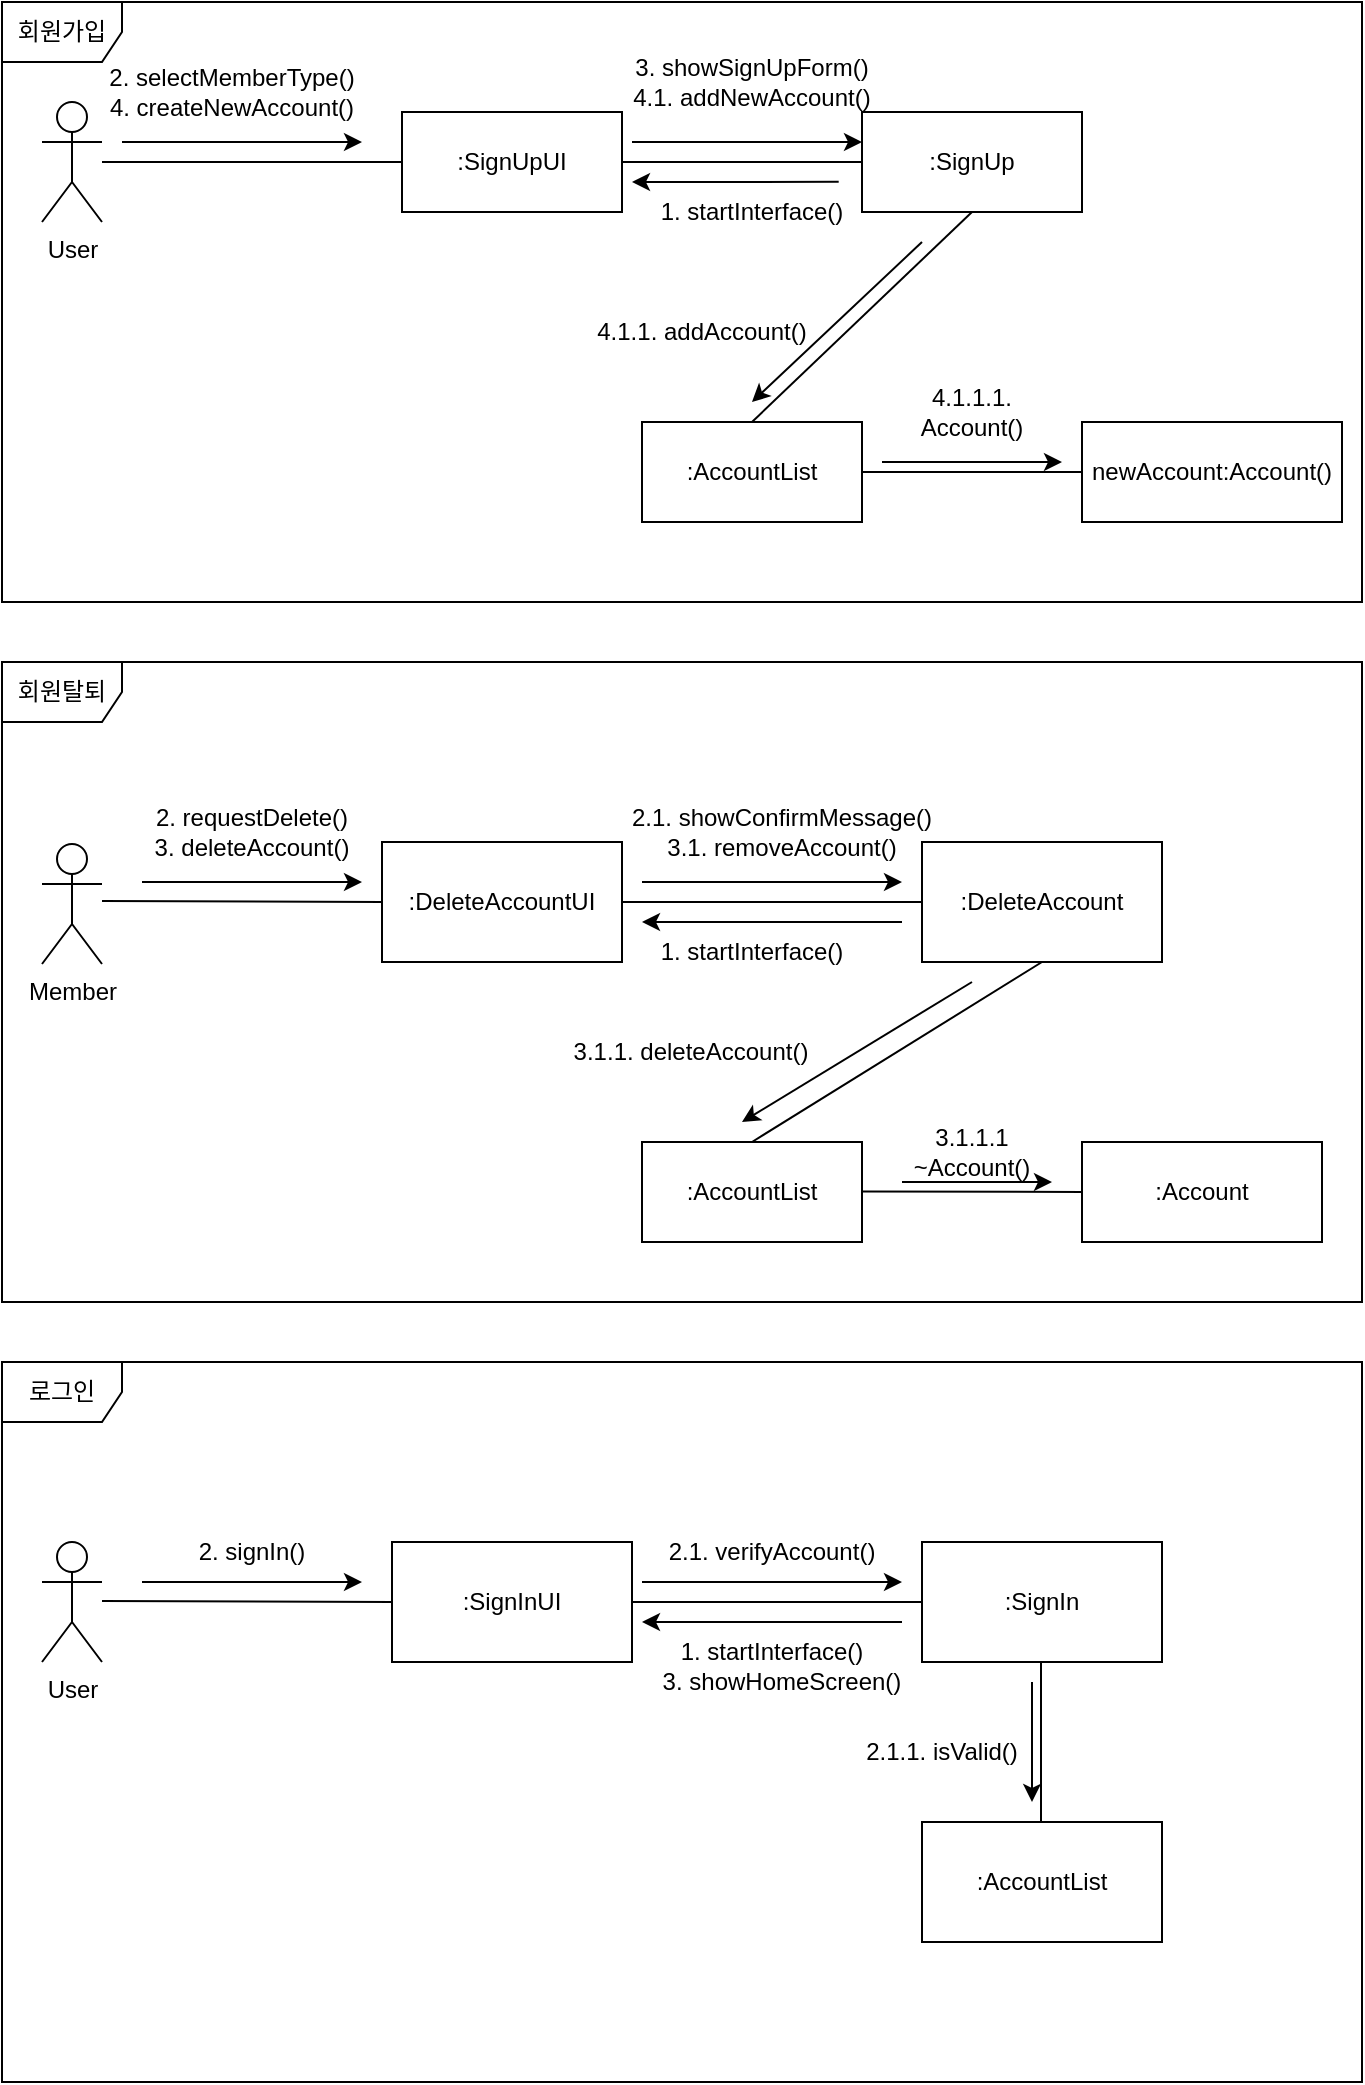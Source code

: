 <mxfile version="21.2.8" type="device" pages="3">
  <diagram name="cd-1" id="mp7kEBU_f_HY3jRFhSS2">
    <mxGraphModel dx="1103" dy="657" grid="1" gridSize="10" guides="1" tooltips="1" connect="1" arrows="1" fold="1" page="1" pageScale="1" pageWidth="850" pageHeight="1100" math="0" shadow="0">
      <root>
        <mxCell id="0" />
        <mxCell id="1" parent="0" />
        <mxCell id="x7YrEeYMQ8s5IJfI4IxA-1" value="User" style="shape=umlActor;verticalLabelPosition=bottom;verticalAlign=top;html=1;outlineConnect=0;" parent="1" vertex="1">
          <mxGeometry x="100" y="810" width="30" height="60" as="geometry" />
        </mxCell>
        <mxCell id="vqhhumunK9ufTBRM4oUW-1" value=":SignInUI" style="rounded=0;whiteSpace=wrap;html=1;" parent="1" vertex="1">
          <mxGeometry x="275" y="810" width="120" height="60" as="geometry" />
        </mxCell>
        <mxCell id="vqhhumunK9ufTBRM4oUW-2" value=":SignIn" style="rounded=0;whiteSpace=wrap;html=1;" parent="1" vertex="1">
          <mxGeometry x="540" y="810" width="120" height="60" as="geometry" />
        </mxCell>
        <mxCell id="vqhhumunK9ufTBRM4oUW-4" value="" style="endArrow=none;html=1;rounded=0;entryX=0;entryY=0.5;entryDx=0;entryDy=0;" parent="1" target="vqhhumunK9ufTBRM4oUW-1" edge="1">
          <mxGeometry width="50" height="50" relative="1" as="geometry">
            <mxPoint x="130" y="839.5" as="sourcePoint" />
            <mxPoint x="290" y="830" as="targetPoint" />
          </mxGeometry>
        </mxCell>
        <mxCell id="vqhhumunK9ufTBRM4oUW-5" value="" style="endArrow=none;html=1;rounded=0;entryX=0;entryY=0.5;entryDx=0;entryDy=0;exitX=1;exitY=0.5;exitDx=0;exitDy=0;" parent="1" source="vqhhumunK9ufTBRM4oUW-1" target="vqhhumunK9ufTBRM4oUW-2" edge="1">
          <mxGeometry width="50" height="50" relative="1" as="geometry">
            <mxPoint x="420" y="839.5" as="sourcePoint" />
            <mxPoint x="590" y="840" as="targetPoint" />
          </mxGeometry>
        </mxCell>
        <mxCell id="vqhhumunK9ufTBRM4oUW-7" value="" style="endArrow=classic;html=1;rounded=0;" parent="1" edge="1">
          <mxGeometry width="50" height="50" relative="1" as="geometry">
            <mxPoint x="150" y="830" as="sourcePoint" />
            <mxPoint x="260" y="830" as="targetPoint" />
          </mxGeometry>
        </mxCell>
        <mxCell id="vqhhumunK9ufTBRM4oUW-8" value="" style="endArrow=classic;html=1;rounded=0;" parent="1" edge="1">
          <mxGeometry width="50" height="50" relative="1" as="geometry">
            <mxPoint x="400" y="830" as="sourcePoint" />
            <mxPoint x="530" y="830" as="targetPoint" />
          </mxGeometry>
        </mxCell>
        <mxCell id="vqhhumunK9ufTBRM4oUW-9" value="" style="endArrow=classic;html=1;rounded=0;" parent="1" edge="1">
          <mxGeometry width="50" height="50" relative="1" as="geometry">
            <mxPoint x="530" y="850" as="sourcePoint" />
            <mxPoint x="400" y="850" as="targetPoint" />
          </mxGeometry>
        </mxCell>
        <mxCell id="vqhhumunK9ufTBRM4oUW-11" value="로그인" style="shape=umlFrame;whiteSpace=wrap;html=1;pointerEvents=0;" parent="1" vertex="1">
          <mxGeometry x="80" y="720" width="680" height="360" as="geometry" />
        </mxCell>
        <mxCell id="vqhhumunK9ufTBRM4oUW-12" value="User" style="shape=umlActor;verticalLabelPosition=bottom;verticalAlign=top;html=1;" parent="1" vertex="1">
          <mxGeometry x="100" y="90" width="30" height="60" as="geometry" />
        </mxCell>
        <mxCell id="vqhhumunK9ufTBRM4oUW-14" value=":SignUpUI" style="html=1;whiteSpace=wrap;" parent="1" vertex="1">
          <mxGeometry x="280" y="95" width="110" height="50" as="geometry" />
        </mxCell>
        <mxCell id="vqhhumunK9ufTBRM4oUW-15" value=":SignUp" style="html=1;whiteSpace=wrap;" parent="1" vertex="1">
          <mxGeometry x="510" y="95" width="110" height="50" as="geometry" />
        </mxCell>
        <mxCell id="vqhhumunK9ufTBRM4oUW-16" value="newAccount:Account()" style="html=1;whiteSpace=wrap;" parent="1" vertex="1">
          <mxGeometry x="620" y="250" width="130" height="50" as="geometry" />
        </mxCell>
        <mxCell id="vqhhumunK9ufTBRM4oUW-19" value="" style="endArrow=none;html=1;rounded=0;entryX=0;entryY=0.5;entryDx=0;entryDy=0;" parent="1" target="vqhhumunK9ufTBRM4oUW-14" edge="1">
          <mxGeometry width="50" height="50" relative="1" as="geometry">
            <mxPoint x="130" y="120" as="sourcePoint" />
            <mxPoint x="180" y="70" as="targetPoint" />
          </mxGeometry>
        </mxCell>
        <mxCell id="vqhhumunK9ufTBRM4oUW-20" value="" style="endArrow=none;html=1;rounded=0;entryX=0;entryY=0.5;entryDx=0;entryDy=0;" parent="1" target="vqhhumunK9ufTBRM4oUW-15" edge="1">
          <mxGeometry width="50" height="50" relative="1" as="geometry">
            <mxPoint x="390" y="120" as="sourcePoint" />
            <mxPoint x="440" y="70" as="targetPoint" />
          </mxGeometry>
        </mxCell>
        <mxCell id="vqhhumunK9ufTBRM4oUW-24" value="" style="endArrow=classic;html=1;rounded=0;" parent="1" edge="1">
          <mxGeometry width="50" height="50" relative="1" as="geometry">
            <mxPoint x="140" y="110" as="sourcePoint" />
            <mxPoint x="260" y="110" as="targetPoint" />
          </mxGeometry>
        </mxCell>
        <mxCell id="vqhhumunK9ufTBRM4oUW-25" value="" style="endArrow=classic;html=1;rounded=0;" parent="1" edge="1">
          <mxGeometry width="50" height="50" relative="1" as="geometry">
            <mxPoint x="395" y="110" as="sourcePoint" />
            <mxPoint x="510" y="110" as="targetPoint" />
          </mxGeometry>
        </mxCell>
        <mxCell id="vqhhumunK9ufTBRM4oUW-27" value="2. selectMemberType()&lt;br&gt;4. createNewAccount()" style="text;html=1;strokeColor=none;fillColor=none;align=center;verticalAlign=middle;whiteSpace=wrap;rounded=0;" parent="1" vertex="1">
          <mxGeometry x="130" y="70" width="130" height="30" as="geometry" />
        </mxCell>
        <mxCell id="vqhhumunK9ufTBRM4oUW-29" value="3. showSignUpForm()&lt;br&gt;4.1. addNewAccount()" style="text;html=1;strokeColor=none;fillColor=none;align=center;verticalAlign=middle;whiteSpace=wrap;rounded=0;" parent="1" vertex="1">
          <mxGeometry x="365" y="65" width="180" height="30" as="geometry" />
        </mxCell>
        <mxCell id="vqhhumunK9ufTBRM4oUW-31" value="4.1.1.1. Account()" style="text;html=1;strokeColor=none;fillColor=none;align=center;verticalAlign=middle;whiteSpace=wrap;rounded=0;" parent="1" vertex="1">
          <mxGeometry x="535" y="230" width="60" height="30" as="geometry" />
        </mxCell>
        <mxCell id="vqhhumunK9ufTBRM4oUW-32" value="회원가입" style="shape=umlFrame;whiteSpace=wrap;html=1;pointerEvents=0;" parent="1" vertex="1">
          <mxGeometry x="80" y="40" width="680" height="300" as="geometry" />
        </mxCell>
        <mxCell id="vqhhumunK9ufTBRM4oUW-33" value="Member" style="shape=umlActor;verticalLabelPosition=bottom;verticalAlign=top;html=1;outlineConnect=0;" parent="1" vertex="1">
          <mxGeometry x="100" y="461" width="30" height="60" as="geometry" />
        </mxCell>
        <mxCell id="vqhhumunK9ufTBRM4oUW-34" value=":DeleteAccountUI" style="rounded=0;whiteSpace=wrap;html=1;" parent="1" vertex="1">
          <mxGeometry x="270" y="460" width="120" height="60" as="geometry" />
        </mxCell>
        <mxCell id="vqhhumunK9ufTBRM4oUW-35" value=":DeleteAccount" style="rounded=0;whiteSpace=wrap;html=1;" parent="1" vertex="1">
          <mxGeometry x="540" y="460" width="120" height="60" as="geometry" />
        </mxCell>
        <mxCell id="vqhhumunK9ufTBRM4oUW-36" value=":Account" style="rounded=0;whiteSpace=wrap;html=1;" parent="1" vertex="1">
          <mxGeometry x="620" y="610" width="120" height="50" as="geometry" />
        </mxCell>
        <mxCell id="vqhhumunK9ufTBRM4oUW-37" value="" style="endArrow=none;html=1;rounded=0;entryX=0;entryY=0.5;entryDx=0;entryDy=0;" parent="1" target="vqhhumunK9ufTBRM4oUW-34" edge="1">
          <mxGeometry width="50" height="50" relative="1" as="geometry">
            <mxPoint x="130" y="489.5" as="sourcePoint" />
            <mxPoint x="290" y="480" as="targetPoint" />
          </mxGeometry>
        </mxCell>
        <mxCell id="vqhhumunK9ufTBRM4oUW-38" value="" style="endArrow=none;html=1;rounded=0;entryX=0;entryY=0.5;entryDx=0;entryDy=0;exitX=1;exitY=0.5;exitDx=0;exitDy=0;" parent="1" source="vqhhumunK9ufTBRM4oUW-34" target="vqhhumunK9ufTBRM4oUW-35" edge="1">
          <mxGeometry width="50" height="50" relative="1" as="geometry">
            <mxPoint x="420" y="489.5" as="sourcePoint" />
            <mxPoint x="590" y="490" as="targetPoint" />
          </mxGeometry>
        </mxCell>
        <mxCell id="vqhhumunK9ufTBRM4oUW-40" value="" style="endArrow=classic;html=1;rounded=0;" parent="1" edge="1">
          <mxGeometry width="50" height="50" relative="1" as="geometry">
            <mxPoint x="150" y="480" as="sourcePoint" />
            <mxPoint x="260" y="480" as="targetPoint" />
          </mxGeometry>
        </mxCell>
        <mxCell id="vqhhumunK9ufTBRM4oUW-41" value="" style="endArrow=classic;html=1;rounded=0;" parent="1" edge="1">
          <mxGeometry width="50" height="50" relative="1" as="geometry">
            <mxPoint x="400" y="480" as="sourcePoint" />
            <mxPoint x="530" y="480" as="targetPoint" />
          </mxGeometry>
        </mxCell>
        <mxCell id="vqhhumunK9ufTBRM4oUW-42" value="" style="endArrow=classic;html=1;rounded=0;" parent="1" edge="1">
          <mxGeometry width="50" height="50" relative="1" as="geometry">
            <mxPoint x="530" y="500" as="sourcePoint" />
            <mxPoint x="400" y="500" as="targetPoint" />
          </mxGeometry>
        </mxCell>
        <mxCell id="vqhhumunK9ufTBRM4oUW-43" value="" style="endArrow=classic;html=1;rounded=0;" parent="1" edge="1">
          <mxGeometry width="50" height="50" relative="1" as="geometry">
            <mxPoint x="530" y="630" as="sourcePoint" />
            <mxPoint x="605" y="630" as="targetPoint" />
          </mxGeometry>
        </mxCell>
        <mxCell id="vqhhumunK9ufTBRM4oUW-44" value="회원탈퇴" style="shape=umlFrame;whiteSpace=wrap;html=1;pointerEvents=0;" parent="1" vertex="1">
          <mxGeometry x="80" y="370" width="680" height="320" as="geometry" />
        </mxCell>
        <mxCell id="eeyjSRzWcwsqvVGfKqYl-1" value="2. requestDelete()&lt;br&gt;3. deleteAccount()" style="text;html=1;strokeColor=none;fillColor=none;align=center;verticalAlign=middle;whiteSpace=wrap;rounded=0;" parent="1" vertex="1">
          <mxGeometry x="140" y="440" width="130" height="30" as="geometry" />
        </mxCell>
        <mxCell id="eeyjSRzWcwsqvVGfKqYl-2" value="2.1. showConfirmMessage()&lt;br&gt;3.1. removeAccount()" style="text;html=1;strokeColor=none;fillColor=none;align=center;verticalAlign=middle;whiteSpace=wrap;rounded=0;" parent="1" vertex="1">
          <mxGeometry x="390" y="440" width="160" height="30" as="geometry" />
        </mxCell>
        <mxCell id="eeyjSRzWcwsqvVGfKqYl-3" value="3.1.1.1 ~Account()" style="text;html=1;strokeColor=none;fillColor=none;align=center;verticalAlign=middle;whiteSpace=wrap;rounded=0;" parent="1" vertex="1">
          <mxGeometry x="515" y="600" width="100" height="30" as="geometry" />
        </mxCell>
        <mxCell id="eeyjSRzWcwsqvVGfKqYl-4" value="2. signIn()" style="text;html=1;strokeColor=none;fillColor=none;align=center;verticalAlign=middle;whiteSpace=wrap;rounded=0;" parent="1" vertex="1">
          <mxGeometry x="160" y="800" width="90" height="30" as="geometry" />
        </mxCell>
        <mxCell id="eeyjSRzWcwsqvVGfKqYl-7" value="2.1. verifyAccount()" style="text;html=1;strokeColor=none;fillColor=none;align=center;verticalAlign=middle;whiteSpace=wrap;rounded=0;" parent="1" vertex="1">
          <mxGeometry x="390" y="800" width="150" height="30" as="geometry" />
        </mxCell>
        <mxCell id="eeyjSRzWcwsqvVGfKqYl-10" value="3. showHomeScreen()" style="text;html=1;strokeColor=none;fillColor=none;align=center;verticalAlign=middle;whiteSpace=wrap;rounded=0;" parent="1" vertex="1">
          <mxGeometry x="395" y="870" width="150" height="20" as="geometry" />
        </mxCell>
        <mxCell id="Hj-MTvASlr3O0-cF6hzb-1" value="1. startInterface()" style="text;html=1;strokeColor=none;fillColor=none;align=center;verticalAlign=middle;whiteSpace=wrap;rounded=0;" parent="1" vertex="1">
          <mxGeometry x="390" y="850" width="150" height="30" as="geometry" />
        </mxCell>
        <mxCell id="Hj-MTvASlr3O0-cF6hzb-2" value="" style="endArrow=classic;html=1;rounded=0;exitX=0.789;exitY=-0.003;exitDx=0;exitDy=0;exitPerimeter=0;" parent="1" source="Hj-MTvASlr3O0-cF6hzb-4" edge="1">
          <mxGeometry width="50" height="50" relative="1" as="geometry">
            <mxPoint x="520" y="130" as="sourcePoint" />
            <mxPoint x="395" y="130" as="targetPoint" />
          </mxGeometry>
        </mxCell>
        <mxCell id="Hj-MTvASlr3O0-cF6hzb-3" value="1. startInterface()" style="text;html=1;strokeColor=none;fillColor=none;align=center;verticalAlign=middle;whiteSpace=wrap;rounded=0;" parent="1" vertex="1">
          <mxGeometry x="380" y="500" width="150" height="30" as="geometry" />
        </mxCell>
        <mxCell id="Hj-MTvASlr3O0-cF6hzb-4" value="1. startInterface()" style="text;html=1;strokeColor=none;fillColor=none;align=center;verticalAlign=middle;whiteSpace=wrap;rounded=0;" parent="1" vertex="1">
          <mxGeometry x="380" y="130" width="150" height="30" as="geometry" />
        </mxCell>
        <mxCell id="97InJwAG1MKRn8mJAkvw-1" value=":AccountList" style="rounded=0;whiteSpace=wrap;html=1;" parent="1" vertex="1">
          <mxGeometry x="540" y="950" width="120" height="60" as="geometry" />
        </mxCell>
        <mxCell id="Sprh8E91vI7nFBq3eA97-1" value="" style="endArrow=none;html=1;rounded=0;entryX=0.5;entryY=1;entryDx=0;entryDy=0;" parent="1" edge="1">
          <mxGeometry width="50" height="50" relative="1" as="geometry">
            <mxPoint x="599.5" y="950" as="sourcePoint" />
            <mxPoint x="599.5" y="870" as="targetPoint" />
          </mxGeometry>
        </mxCell>
        <mxCell id="Sprh8E91vI7nFBq3eA97-2" value="2.1.1. isValid()" style="text;html=1;strokeColor=none;fillColor=none;align=center;verticalAlign=middle;whiteSpace=wrap;rounded=0;" parent="1" vertex="1">
          <mxGeometry x="450" y="900" width="200" height="30" as="geometry" />
        </mxCell>
        <mxCell id="Sprh8E91vI7nFBq3eA97-3" value="" style="endArrow=classic;html=1;rounded=0;" parent="1" edge="1">
          <mxGeometry width="50" height="50" relative="1" as="geometry">
            <mxPoint x="595" y="880" as="sourcePoint" />
            <mxPoint x="595" y="940" as="targetPoint" />
          </mxGeometry>
        </mxCell>
        <mxCell id="n9gB64xSCZTdNQCZ596y-1" value=":AccountList" style="html=1;whiteSpace=wrap;" parent="1" vertex="1">
          <mxGeometry x="400" y="250" width="110" height="50" as="geometry" />
        </mxCell>
        <mxCell id="QvjNao4qvGFfeaX7KzSw-3" value="" style="endArrow=classic;html=1;rounded=0;" edge="1" parent="1">
          <mxGeometry width="50" height="50" relative="1" as="geometry">
            <mxPoint x="540" y="160" as="sourcePoint" />
            <mxPoint x="455" y="240" as="targetPoint" />
          </mxGeometry>
        </mxCell>
        <mxCell id="QvjNao4qvGFfeaX7KzSw-4" value="" style="endArrow=none;html=1;rounded=0;exitX=0.5;exitY=0;exitDx=0;exitDy=0;" edge="1" parent="1" source="n9gB64xSCZTdNQCZ596y-1">
          <mxGeometry width="50" height="50" relative="1" as="geometry">
            <mxPoint x="515" y="195" as="sourcePoint" />
            <mxPoint x="565" y="145" as="targetPoint" />
          </mxGeometry>
        </mxCell>
        <mxCell id="QvjNao4qvGFfeaX7KzSw-5" value="4.1.1. addAccount()" style="text;html=1;strokeColor=none;fillColor=none;align=center;verticalAlign=middle;whiteSpace=wrap;rounded=0;" vertex="1" parent="1">
          <mxGeometry x="370" y="190" width="120" height="30" as="geometry" />
        </mxCell>
        <mxCell id="QvjNao4qvGFfeaX7KzSw-6" value=":AccountList" style="html=1;whiteSpace=wrap;" vertex="1" parent="1">
          <mxGeometry x="400" y="610" width="110" height="50" as="geometry" />
        </mxCell>
        <mxCell id="QvjNao4qvGFfeaX7KzSw-7" value="" style="endArrow=none;html=1;rounded=0;exitX=0.5;exitY=0;exitDx=0;exitDy=0;" edge="1" parent="1" source="QvjNao4qvGFfeaX7KzSw-6">
          <mxGeometry width="50" height="50" relative="1" as="geometry">
            <mxPoint x="450" y="625" as="sourcePoint" />
            <mxPoint x="600" y="520" as="targetPoint" />
          </mxGeometry>
        </mxCell>
        <mxCell id="QvjNao4qvGFfeaX7KzSw-10" value="" style="endArrow=classic;html=1;rounded=0;" edge="1" parent="1">
          <mxGeometry width="50" height="50" relative="1" as="geometry">
            <mxPoint x="565" y="530" as="sourcePoint" />
            <mxPoint x="450" y="600" as="targetPoint" />
          </mxGeometry>
        </mxCell>
        <mxCell id="QvjNao4qvGFfeaX7KzSw-11" value="3.1.1. deleteAccount()" style="text;html=1;strokeColor=none;fillColor=none;align=center;verticalAlign=middle;whiteSpace=wrap;rounded=0;" vertex="1" parent="1">
          <mxGeometry x="362" y="550" width="125" height="30" as="geometry" />
        </mxCell>
        <mxCell id="QvjNao4qvGFfeaX7KzSw-13" value="" style="endArrow=classic;html=1;rounded=0;exitX=1;exitY=0.5;exitDx=0;exitDy=0;" edge="1" parent="1">
          <mxGeometry width="50" height="50" relative="1" as="geometry">
            <mxPoint x="520" y="270" as="sourcePoint" />
            <mxPoint x="610" y="270" as="targetPoint" />
          </mxGeometry>
        </mxCell>
        <mxCell id="QvjNao4qvGFfeaX7KzSw-14" value="" style="endArrow=none;html=1;rounded=0;exitX=1;exitY=0.5;exitDx=0;exitDy=0;entryX=0;entryY=0.5;entryDx=0;entryDy=0;" edge="1" parent="1" source="n9gB64xSCZTdNQCZ596y-1" target="vqhhumunK9ufTBRM4oUW-16">
          <mxGeometry width="50" height="50" relative="1" as="geometry">
            <mxPoint x="570" y="330" as="sourcePoint" />
            <mxPoint x="620" y="280" as="targetPoint" />
          </mxGeometry>
        </mxCell>
        <mxCell id="QvjNao4qvGFfeaX7KzSw-15" value="" style="endArrow=none;html=1;rounded=0;exitX=1;exitY=0.5;exitDx=0;exitDy=0;entryX=0;entryY=0.5;entryDx=0;entryDy=0;" edge="1" parent="1" target="vqhhumunK9ufTBRM4oUW-36">
          <mxGeometry width="50" height="50" relative="1" as="geometry">
            <mxPoint x="510" y="634.7" as="sourcePoint" />
            <mxPoint x="605" y="634.99" as="targetPoint" />
          </mxGeometry>
        </mxCell>
      </root>
    </mxGraphModel>
  </diagram>
  <diagram id="QEE8JB87h5NNfzg9t4cS" name="cd-2">
    <mxGraphModel dx="1434" dy="854" grid="1" gridSize="10" guides="1" tooltips="1" connect="1" arrows="1" fold="1" page="1" pageScale="1" pageWidth="850" pageHeight="1100" math="0" shadow="0">
      <root>
        <mxCell id="0" />
        <mxCell id="1" parent="0" />
        <mxCell id="gPK6U9rn6PsHP9oLCfK9-1" value="Member" style="shape=umlActor;verticalLabelPosition=bottom;verticalAlign=top;html=1;outlineConnect=0;" parent="1" vertex="1">
          <mxGeometry x="100" y="170" width="30" height="60" as="geometry" />
        </mxCell>
        <mxCell id="gPK6U9rn6PsHP9oLCfK9-2" value=":SignOutUI" style="rounded=0;whiteSpace=wrap;html=1;" parent="1" vertex="1">
          <mxGeometry x="270" y="170" width="120" height="60" as="geometry" />
        </mxCell>
        <mxCell id="gPK6U9rn6PsHP9oLCfK9-3" value=":SignOut" style="rounded=0;whiteSpace=wrap;html=1;" parent="1" vertex="1">
          <mxGeometry x="540" y="170" width="120" height="60" as="geometry" />
        </mxCell>
        <mxCell id="gPK6U9rn6PsHP9oLCfK9-5" value="" style="endArrow=none;html=1;rounded=0;entryX=0;entryY=0.5;entryDx=0;entryDy=0;" parent="1" target="gPK6U9rn6PsHP9oLCfK9-2" edge="1">
          <mxGeometry width="50" height="50" relative="1" as="geometry">
            <mxPoint x="130" y="199.5" as="sourcePoint" />
            <mxPoint x="290" y="190" as="targetPoint" />
          </mxGeometry>
        </mxCell>
        <mxCell id="gPK6U9rn6PsHP9oLCfK9-6" value="" style="endArrow=none;html=1;rounded=0;entryX=0;entryY=0.5;entryDx=0;entryDy=0;exitX=1;exitY=0.5;exitDx=0;exitDy=0;" parent="1" source="gPK6U9rn6PsHP9oLCfK9-2" target="gPK6U9rn6PsHP9oLCfK9-3" edge="1">
          <mxGeometry width="50" height="50" relative="1" as="geometry">
            <mxPoint x="420" y="199.5" as="sourcePoint" />
            <mxPoint x="590" y="200" as="targetPoint" />
          </mxGeometry>
        </mxCell>
        <mxCell id="gPK6U9rn6PsHP9oLCfK9-8" value="" style="endArrow=classic;html=1;rounded=0;" parent="1" edge="1">
          <mxGeometry width="50" height="50" relative="1" as="geometry">
            <mxPoint x="150" y="190" as="sourcePoint" />
            <mxPoint x="260" y="190" as="targetPoint" />
          </mxGeometry>
        </mxCell>
        <mxCell id="gPK6U9rn6PsHP9oLCfK9-9" value="" style="endArrow=classic;html=1;rounded=0;" parent="1" edge="1">
          <mxGeometry width="50" height="50" relative="1" as="geometry">
            <mxPoint x="400" y="190" as="sourcePoint" />
            <mxPoint x="530" y="190" as="targetPoint" />
          </mxGeometry>
        </mxCell>
        <mxCell id="gPK6U9rn6PsHP9oLCfK9-12" value="로그아웃" style="shape=umlFrame;whiteSpace=wrap;html=1;pointerEvents=0;" parent="1" vertex="1">
          <mxGeometry x="80" y="80" width="600" height="260" as="geometry" />
        </mxCell>
        <mxCell id="gPK6U9rn6PsHP9oLCfK9-15" value="2. signOut()" style="text;html=1;strokeColor=none;fillColor=none;align=center;verticalAlign=middle;whiteSpace=wrap;rounded=0;" parent="1" vertex="1">
          <mxGeometry x="170" y="160" width="70" height="30" as="geometry" />
        </mxCell>
        <mxCell id="gPK6U9rn6PsHP9oLCfK9-16" value="2.1. showFirstScreen()" style="text;html=1;strokeColor=none;fillColor=none;align=center;verticalAlign=middle;whiteSpace=wrap;rounded=0;" parent="1" vertex="1">
          <mxGeometry x="400" y="160" width="135" height="30" as="geometry" />
        </mxCell>
        <mxCell id="J8FvXR_7kJHzzR86mYbf-1" value="" style="endArrow=classic;html=1;rounded=0;" parent="1" edge="1">
          <mxGeometry width="50" height="50" relative="1" as="geometry">
            <mxPoint x="530" y="210" as="sourcePoint" />
            <mxPoint x="400" y="209.5" as="targetPoint" />
          </mxGeometry>
        </mxCell>
        <mxCell id="J8FvXR_7kJHzzR86mYbf-2" value="1. startInterface()" style="text;html=1;strokeColor=none;fillColor=none;align=center;verticalAlign=middle;whiteSpace=wrap;rounded=0;" parent="1" vertex="1">
          <mxGeometry x="401" y="210" width="135" height="30" as="geometry" />
        </mxCell>
      </root>
    </mxGraphModel>
  </diagram>
  <diagram id="vUz4b7leZiVSBEufzH5Q" name="Use case class diagram">
    <mxGraphModel dx="1434" dy="854" grid="1" gridSize="10" guides="1" tooltips="1" connect="1" arrows="1" fold="1" page="1" pageScale="1" pageWidth="850" pageHeight="1100" math="0" shadow="0">
      <root>
        <mxCell id="0" />
        <mxCell id="1" parent="0" />
        <mxCell id="Sx0gdtx4WeoarH13EXGp-1" value="&lt;p style=&quot;margin:0px;margin-top:4px;text-align:center;&quot;&gt;&lt;b&gt;&amp;lt;&amp;lt;boundary&amp;gt;&amp;gt;&lt;/b&gt;&lt;/p&gt;&lt;p style=&quot;margin:0px;margin-top:4px;text-align:center;&quot;&gt;&lt;b&gt;User Interface::SignUpUI&lt;/b&gt;&lt;/p&gt;&lt;hr size=&quot;1&quot;&gt;&lt;p style=&quot;margin:0px;margin-left:4px;&quot;&gt;&lt;br&gt;&lt;/p&gt;&lt;hr size=&quot;1&quot;&gt;&lt;p style=&quot;margin:0px;margin-left:4px;&quot;&gt;selectMemberType()&lt;/p&gt;&lt;p style=&quot;margin:0px;margin-left:4px;&quot;&gt;createNewAccount()&lt;/p&gt;&lt;p style=&quot;margin:0px;margin-left:4px;&quot;&gt;startInterface()&lt;/p&gt;" style="verticalAlign=top;align=left;overflow=fill;fontSize=12;fontFamily=Helvetica;html=1;whiteSpace=wrap;" parent="1" vertex="1">
          <mxGeometry x="120" y="40" width="160" height="120" as="geometry" />
        </mxCell>
        <mxCell id="Sx0gdtx4WeoarH13EXGp-2" value="&lt;p style=&quot;margin:0px;margin-top:4px;text-align:center;&quot;&gt;&lt;b&gt;&amp;lt;&amp;lt;control&amp;gt;&amp;gt;&lt;/b&gt;&lt;/p&gt;&lt;p style=&quot;margin:0px;margin-top:4px;text-align:center;&quot;&gt;&lt;b&gt;Control::SignUp&lt;/b&gt;&lt;/p&gt;&lt;hr size=&quot;1&quot;&gt;&lt;p style=&quot;margin:0px;margin-left:4px;&quot;&gt;&lt;br&gt;&lt;/p&gt;&lt;hr size=&quot;1&quot;&gt;&lt;p style=&quot;margin:0px;margin-left:4px;&quot;&gt;showSignUpForm()&lt;/p&gt;&lt;p style=&quot;margin:0px;margin-left:4px;&quot;&gt;addNewAccount()&lt;/p&gt;" style="verticalAlign=top;align=left;overflow=fill;fontSize=12;fontFamily=Helvetica;html=1;whiteSpace=wrap;" parent="1" vertex="1">
          <mxGeometry x="420" y="40" width="160" height="110" as="geometry" />
        </mxCell>
        <mxCell id="RPu0iS_LpBdkOd3DgQku-1" value="&lt;p style=&quot;margin:0px;margin-top:4px;text-align:center;&quot;&gt;&lt;b&gt;&amp;lt;&amp;lt;entity&amp;gt;&amp;gt;&lt;/b&gt;&lt;/p&gt;&lt;p style=&quot;margin:0px;margin-top:4px;text-align:center;&quot;&gt;&lt;b&gt;Account&lt;/b&gt;&lt;/p&gt;&lt;hr size=&quot;1&quot;&gt;&lt;p style=&quot;margin:0px;margin-left:4px;&quot;&gt;address&lt;/p&gt;&lt;p style=&quot;margin:0px;margin-left:4px;&quot;&gt;phoneNum&lt;/p&gt;&lt;hr size=&quot;1&quot;&gt;&lt;p style=&quot;margin:0px;margin-left:4px;&quot;&gt;&lt;br&gt;&lt;/p&gt;" style="verticalAlign=top;align=left;overflow=fill;fontSize=12;fontFamily=Helvetica;html=1;whiteSpace=wrap;" parent="1" vertex="1">
          <mxGeometry x="270" y="620" width="160" height="110" as="geometry" />
        </mxCell>
        <mxCell id="RPu0iS_LpBdkOd3DgQku-2" value="&lt;p style=&quot;margin:0px;margin-top:4px;text-align:center;&quot;&gt;&lt;b&gt;&amp;lt;&amp;lt;entity&amp;gt;&amp;gt;&lt;/b&gt;&lt;/p&gt;&lt;p style=&quot;margin:0px;margin-top:4px;text-align:center;&quot;&gt;&lt;b&gt;GeneralAccount&lt;/b&gt;&lt;/p&gt;&lt;hr size=&quot;1&quot;&gt;&lt;p style=&quot;margin:0px;margin-left:4px;&quot;&gt;name&lt;/p&gt;&lt;p style=&quot;margin:0px;margin-left:4px;&quot;&gt;regNum&lt;/p&gt;&lt;hr size=&quot;1&quot;&gt;&lt;p style=&quot;margin:0px;margin-left:4px;&quot;&gt;&lt;br&gt;&lt;/p&gt;" style="verticalAlign=top;align=left;overflow=fill;fontSize=12;fontFamily=Helvetica;html=1;whiteSpace=wrap;" parent="1" vertex="1">
          <mxGeometry x="150" y="860" width="160" height="110" as="geometry" />
        </mxCell>
        <mxCell id="RPu0iS_LpBdkOd3DgQku-3" value="&lt;p style=&quot;margin:0px;margin-top:4px;text-align:center;&quot;&gt;&lt;b&gt;&amp;lt;&amp;lt;entity&amp;gt;&amp;gt;&lt;/b&gt;&lt;/p&gt;&lt;p style=&quot;margin:0px;margin-top:4px;text-align:center;&quot;&gt;&lt;b&gt;CompanyAccount&lt;/b&gt;&lt;/p&gt;&lt;hr size=&quot;1&quot;&gt;&lt;p style=&quot;margin:0px;margin-left:4px;&quot;&gt;companyName&lt;/p&gt;&lt;p style=&quot;margin:0px;margin-left:4px;&quot;&gt;businessNum&lt;/p&gt;&lt;hr size=&quot;1&quot;&gt;&lt;p style=&quot;margin:0px;margin-left:4px;&quot;&gt;addCompany&lt;/p&gt;" style="verticalAlign=top;align=left;overflow=fill;fontSize=12;fontFamily=Helvetica;html=1;whiteSpace=wrap;" parent="1" vertex="1">
          <mxGeometry x="400" y="860" width="160" height="110" as="geometry" />
        </mxCell>
        <mxCell id="tfYswapJPiesSvqaoB08-2" value="&lt;p style=&quot;margin:0px;margin-top:4px;text-align:center;&quot;&gt;&lt;b&gt;&amp;lt;&amp;lt;boundary&amp;gt;&amp;gt;&lt;/b&gt;&lt;/p&gt;&lt;p style=&quot;margin:0px;margin-top:4px;text-align:center;&quot;&gt;&lt;b&gt;User Interface::DeleteAccountUI&lt;/b&gt;&lt;/p&gt;&lt;hr size=&quot;1&quot;&gt;&lt;p style=&quot;margin:0px;margin-left:4px;&quot;&gt;&lt;br&gt;&lt;/p&gt;&lt;hr size=&quot;1&quot;&gt;&lt;p style=&quot;margin:0px;margin-left:4px;&quot;&gt;requestDelete()&lt;/p&gt;&lt;p style=&quot;margin:0px;margin-left:4px;&quot;&gt;deleteAccount()&lt;/p&gt;&lt;p style=&quot;margin:0px;margin-left:4px;&quot;&gt;startInterface()&lt;br&gt;&lt;/p&gt;" style="verticalAlign=top;align=left;overflow=fill;fontSize=12;fontFamily=Helvetica;html=1;whiteSpace=wrap;" parent="1" vertex="1">
          <mxGeometry x="105" y="170" width="190" height="120" as="geometry" />
        </mxCell>
        <mxCell id="tfYswapJPiesSvqaoB08-3" value="&lt;p style=&quot;margin:0px;margin-top:4px;text-align:center;&quot;&gt;&lt;b&gt;&amp;lt;&amp;lt;control&amp;gt;&amp;gt;&lt;/b&gt;&lt;/p&gt;&lt;p style=&quot;margin:0px;margin-top:4px;text-align:center;&quot;&gt;&lt;b&gt;Control::DeleteAccount&lt;/b&gt;&lt;/p&gt;&lt;hr size=&quot;1&quot;&gt;&lt;p style=&quot;margin:0px;margin-left:4px;&quot;&gt;&lt;br&gt;&lt;/p&gt;&lt;hr size=&quot;1&quot;&gt;&lt;p style=&quot;margin:0px;margin-left:4px;&quot;&gt;showConfirmMessage()&lt;/p&gt;&lt;p style=&quot;margin:0px;margin-left:4px;&quot;&gt;removeAccount()&lt;/p&gt;" style="verticalAlign=top;align=left;overflow=fill;fontSize=12;fontFamily=Helvetica;html=1;whiteSpace=wrap;" parent="1" vertex="1">
          <mxGeometry x="420" y="170" width="160" height="110" as="geometry" />
        </mxCell>
        <mxCell id="tfYswapJPiesSvqaoB08-4" value="&lt;p style=&quot;margin:0px;margin-top:4px;text-align:center;&quot;&gt;&lt;b&gt;&amp;lt;&amp;lt;boundary&amp;gt;&amp;gt;&lt;/b&gt;&lt;/p&gt;&lt;p style=&quot;margin:0px;margin-top:4px;text-align:center;&quot;&gt;&lt;b&gt;User Interface::SignInUI&lt;/b&gt;&lt;/p&gt;&lt;hr size=&quot;1&quot;&gt;&lt;p style=&quot;margin:0px;margin-left:4px;&quot;&gt;&lt;br&gt;&lt;/p&gt;&lt;hr size=&quot;1&quot;&gt;&lt;p style=&quot;margin:0px;margin-left:4px;&quot;&gt;signIn()&lt;/p&gt;&lt;p style=&quot;margin:0px;margin-left:4px;&quot;&gt;showHomeScreen()&lt;br&gt;&lt;/p&gt;&lt;p style=&quot;margin:0px;margin-left:4px;&quot;&gt;startInterface()&lt;br&gt;&lt;/p&gt;" style="verticalAlign=top;align=left;overflow=fill;fontSize=12;fontFamily=Helvetica;html=1;whiteSpace=wrap;" parent="1" vertex="1">
          <mxGeometry x="120" y="300" width="160" height="120" as="geometry" />
        </mxCell>
        <mxCell id="tfYswapJPiesSvqaoB08-5" value="&lt;p style=&quot;margin:0px;margin-top:4px;text-align:center;&quot;&gt;&lt;b&gt;&amp;lt;&amp;lt;control&amp;gt;&amp;gt;&lt;/b&gt;&lt;/p&gt;&lt;p style=&quot;margin:0px;margin-top:4px;text-align:center;&quot;&gt;&lt;b&gt;Control::SignIn&lt;/b&gt;&lt;/p&gt;&lt;hr size=&quot;1&quot;&gt;&lt;p style=&quot;margin:0px;margin-left:4px;&quot;&gt;&lt;br&gt;&lt;/p&gt;&lt;hr size=&quot;1&quot;&gt;&lt;p style=&quot;margin:0px;margin-left:4px;&quot;&gt;verifyAccount()&lt;/p&gt;" style="verticalAlign=top;align=left;overflow=fill;fontSize=12;fontFamily=Helvetica;html=1;whiteSpace=wrap;" parent="1" vertex="1">
          <mxGeometry x="420" y="300" width="160" height="100" as="geometry" />
        </mxCell>
        <mxCell id="tfYswapJPiesSvqaoB08-6" value="&lt;p style=&quot;margin:0px;margin-top:4px;text-align:center;&quot;&gt;&lt;b&gt;&amp;lt;&amp;lt;boundary&amp;gt;&amp;gt;&lt;/b&gt;&lt;/p&gt;&lt;p style=&quot;margin:0px;margin-top:4px;text-align:center;&quot;&gt;&lt;b&gt;User Interface::SignOutUI&lt;/b&gt;&lt;/p&gt;&lt;hr size=&quot;1&quot;&gt;&lt;p style=&quot;margin:0px;margin-left:4px;&quot;&gt;&lt;br&gt;&lt;/p&gt;&lt;hr size=&quot;1&quot;&gt;&lt;p style=&quot;margin:0px;margin-left:4px;&quot;&gt;signOut()&lt;/p&gt;&lt;p style=&quot;margin:0px;margin-left:4px;&quot;&gt;startInterface()&lt;br&gt;&lt;/p&gt;" style="verticalAlign=top;align=left;overflow=fill;fontSize=12;fontFamily=Helvetica;html=1;whiteSpace=wrap;" parent="1" vertex="1">
          <mxGeometry x="120" y="430" width="160" height="110" as="geometry" />
        </mxCell>
        <mxCell id="tfYswapJPiesSvqaoB08-7" value="&lt;p style=&quot;margin:0px;margin-top:4px;text-align:center;&quot;&gt;&lt;b&gt;&amp;lt;&amp;lt;control&amp;gt;&amp;gt;&lt;/b&gt;&lt;/p&gt;&lt;p style=&quot;margin:0px;margin-top:4px;text-align:center;&quot;&gt;&lt;b&gt;Control::SignOut&lt;/b&gt;&lt;/p&gt;&lt;hr size=&quot;1&quot;&gt;&lt;p style=&quot;margin:0px;margin-left:4px;&quot;&gt;&lt;br&gt;&lt;/p&gt;&lt;hr size=&quot;1&quot;&gt;&lt;p style=&quot;margin:0px;margin-left:4px;&quot;&gt;showFirstScreen()&lt;/p&gt;" style="verticalAlign=top;align=left;overflow=fill;fontSize=12;fontFamily=Helvetica;html=1;whiteSpace=wrap;" parent="1" vertex="1">
          <mxGeometry x="420" y="430" width="160" height="100" as="geometry" />
        </mxCell>
        <mxCell id="KikA47Y4Q8AzEVkftk9a-2" value="" style="endArrow=block;endSize=16;endFill=0;html=1;rounded=0;entryX=0.5;entryY=1;entryDx=0;entryDy=0;exitX=0.5;exitY=0;exitDx=0;exitDy=0;" parent="1" source="RPu0iS_LpBdkOd3DgQku-2" target="RPu0iS_LpBdkOd3DgQku-1" edge="1">
          <mxGeometry width="160" relative="1" as="geometry">
            <mxPoint x="190" y="820" as="sourcePoint" />
            <mxPoint x="350" y="820" as="targetPoint" />
          </mxGeometry>
        </mxCell>
        <mxCell id="KikA47Y4Q8AzEVkftk9a-3" value="" style="endArrow=block;endSize=16;endFill=0;html=1;rounded=0;entryX=0.5;entryY=1;entryDx=0;entryDy=0;exitX=0.5;exitY=0;exitDx=0;exitDy=0;" parent="1" source="RPu0iS_LpBdkOd3DgQku-3" target="RPu0iS_LpBdkOd3DgQku-1" edge="1">
          <mxGeometry width="160" relative="1" as="geometry">
            <mxPoint x="520" y="820" as="sourcePoint" />
            <mxPoint x="350" y="740" as="targetPoint" />
          </mxGeometry>
        </mxCell>
        <mxCell id="vwHiRfiHqQsrxgjbsPJw-1" value="&lt;p style=&quot;margin:0px;margin-top:4px;text-align:center;&quot;&gt;&lt;b&gt;&amp;lt;&amp;lt;entity&amp;gt;&amp;gt;&lt;/b&gt;&lt;/p&gt;&lt;p style=&quot;margin:0px;margin-top:4px;text-align:center;&quot;&gt;&lt;b&gt;AccountList&lt;/b&gt;&lt;/p&gt;&lt;hr size=&quot;1&quot;&gt;&lt;p style=&quot;margin:0px;margin-left:4px;&quot;&gt;accounts&lt;/p&gt;&lt;hr size=&quot;1&quot;&gt;&lt;p style=&quot;margin:0px;margin-left:4px;&quot;&gt;isValid()&lt;/p&gt;&lt;p style=&quot;margin:0px;margin-left:4px;&quot;&gt;addAccount()&lt;/p&gt;&lt;p style=&quot;margin:0px;margin-left:4px;&quot;&gt;deleteAccount()&lt;/p&gt;&lt;p style=&quot;margin:0px;margin-left:4px;&quot;&gt;&lt;br&gt;&lt;/p&gt;" style="verticalAlign=top;align=left;overflow=fill;fontSize=12;fontFamily=Helvetica;html=1;whiteSpace=wrap;" parent="1" vertex="1">
          <mxGeometry x="570" y="620" width="160" height="120" as="geometry" />
        </mxCell>
        <mxCell id="vwHiRfiHqQsrxgjbsPJw-3" value="0..*" style="text;html=1;strokeColor=none;fillColor=none;align=center;verticalAlign=middle;whiteSpace=wrap;rounded=0;" parent="1" vertex="1">
          <mxGeometry x="420" y="650" width="50" height="30" as="geometry" />
        </mxCell>
        <mxCell id="vwHiRfiHqQsrxgjbsPJw-4" value="1" style="text;html=1;strokeColor=none;fillColor=none;align=center;verticalAlign=middle;whiteSpace=wrap;rounded=0;" parent="1" vertex="1">
          <mxGeometry x="530" y="650" width="50" height="30" as="geometry" />
        </mxCell>
        <mxCell id="asRmIAd6k86BUk8PPW0F-1" value="" style="endArrow=diamondThin;endFill=0;endSize=24;html=1;rounded=0;entryX=0.799;entryY=1.016;entryDx=0;entryDy=0;entryPerimeter=0;" parent="1" target="vwHiRfiHqQsrxgjbsPJw-4" edge="1">
          <mxGeometry width="160" relative="1" as="geometry">
            <mxPoint x="430" y="680" as="sourcePoint" />
            <mxPoint x="560" y="680" as="targetPoint" />
          </mxGeometry>
        </mxCell>
      </root>
    </mxGraphModel>
  </diagram>
</mxfile>
